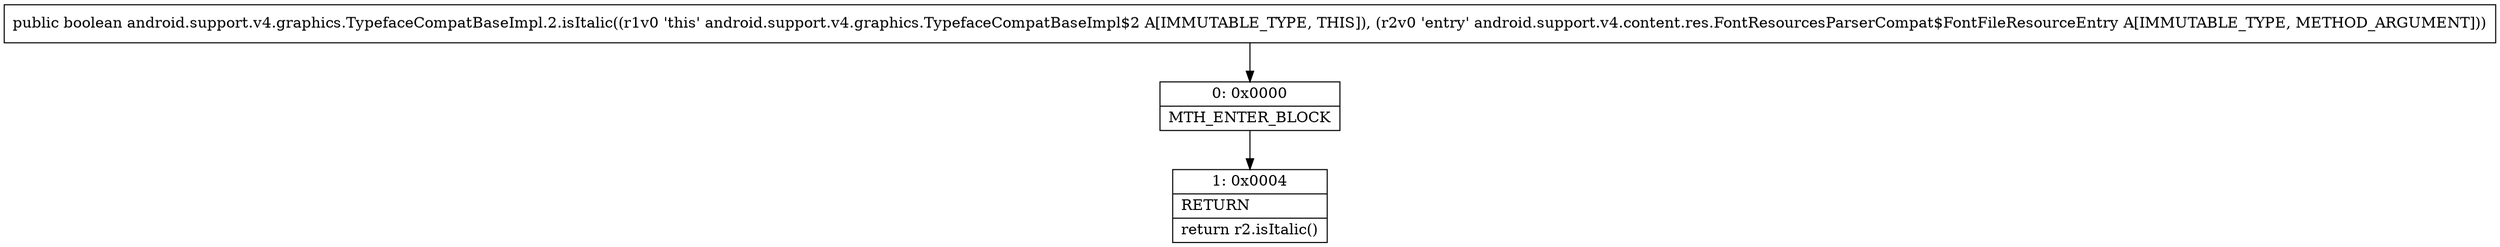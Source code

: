 digraph "CFG forandroid.support.v4.graphics.TypefaceCompatBaseImpl.2.isItalic(Landroid\/support\/v4\/content\/res\/FontResourcesParserCompat$FontFileResourceEntry;)Z" {
Node_0 [shape=record,label="{0\:\ 0x0000|MTH_ENTER_BLOCK\l}"];
Node_1 [shape=record,label="{1\:\ 0x0004|RETURN\l|return r2.isItalic()\l}"];
MethodNode[shape=record,label="{public boolean android.support.v4.graphics.TypefaceCompatBaseImpl.2.isItalic((r1v0 'this' android.support.v4.graphics.TypefaceCompatBaseImpl$2 A[IMMUTABLE_TYPE, THIS]), (r2v0 'entry' android.support.v4.content.res.FontResourcesParserCompat$FontFileResourceEntry A[IMMUTABLE_TYPE, METHOD_ARGUMENT])) }"];
MethodNode -> Node_0;
Node_0 -> Node_1;
}

